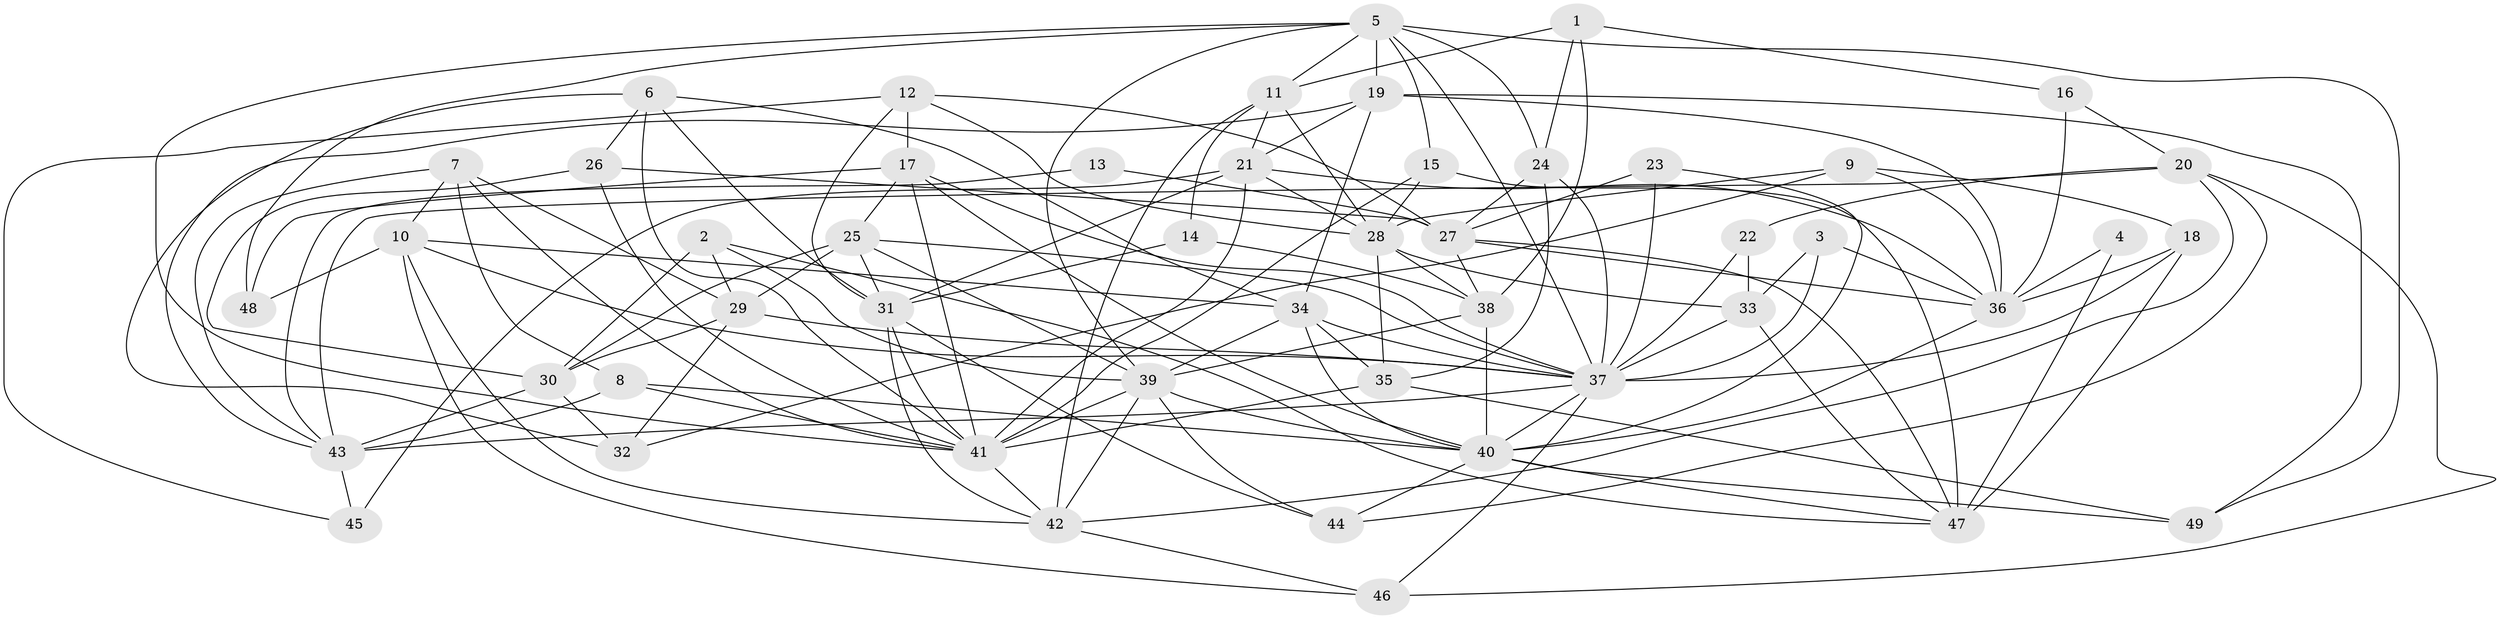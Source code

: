// original degree distribution, {5: 0.15306122448979592, 4: 0.29591836734693877, 2: 0.15306122448979592, 3: 0.25510204081632654, 7: 0.04081632653061224, 8: 0.04081632653061224, 6: 0.061224489795918366}
// Generated by graph-tools (version 1.1) at 2025/26/03/09/25 03:26:11]
// undirected, 49 vertices, 139 edges
graph export_dot {
graph [start="1"]
  node [color=gray90,style=filled];
  1;
  2;
  3;
  4;
  5;
  6;
  7;
  8;
  9;
  10;
  11;
  12;
  13;
  14;
  15;
  16;
  17;
  18;
  19;
  20;
  21;
  22;
  23;
  24;
  25;
  26;
  27;
  28;
  29;
  30;
  31;
  32;
  33;
  34;
  35;
  36;
  37;
  38;
  39;
  40;
  41;
  42;
  43;
  44;
  45;
  46;
  47;
  48;
  49;
  1 -- 11 [weight=1.0];
  1 -- 16 [weight=1.0];
  1 -- 24 [weight=1.0];
  1 -- 38 [weight=1.0];
  2 -- 29 [weight=1.0];
  2 -- 30 [weight=1.0];
  2 -- 39 [weight=1.0];
  2 -- 47 [weight=1.0];
  3 -- 33 [weight=1.0];
  3 -- 36 [weight=1.0];
  3 -- 37 [weight=1.0];
  4 -- 36 [weight=1.0];
  4 -- 47 [weight=1.0];
  5 -- 11 [weight=1.0];
  5 -- 15 [weight=1.0];
  5 -- 19 [weight=1.0];
  5 -- 24 [weight=1.0];
  5 -- 37 [weight=1.0];
  5 -- 39 [weight=1.0];
  5 -- 41 [weight=1.0];
  5 -- 48 [weight=1.0];
  5 -- 49 [weight=1.0];
  6 -- 26 [weight=1.0];
  6 -- 31 [weight=1.0];
  6 -- 32 [weight=1.0];
  6 -- 34 [weight=1.0];
  6 -- 41 [weight=1.0];
  7 -- 8 [weight=1.0];
  7 -- 10 [weight=1.0];
  7 -- 29 [weight=1.0];
  7 -- 41 [weight=1.0];
  7 -- 43 [weight=1.0];
  8 -- 40 [weight=1.0];
  8 -- 41 [weight=1.0];
  8 -- 43 [weight=1.0];
  9 -- 18 [weight=1.0];
  9 -- 28 [weight=1.0];
  9 -- 32 [weight=1.0];
  9 -- 36 [weight=1.0];
  10 -- 34 [weight=1.0];
  10 -- 37 [weight=1.0];
  10 -- 42 [weight=1.0];
  10 -- 46 [weight=1.0];
  10 -- 48 [weight=1.0];
  11 -- 14 [weight=1.0];
  11 -- 21 [weight=1.0];
  11 -- 28 [weight=1.0];
  11 -- 42 [weight=1.0];
  12 -- 17 [weight=1.0];
  12 -- 27 [weight=1.0];
  12 -- 28 [weight=1.0];
  12 -- 31 [weight=1.0];
  12 -- 45 [weight=1.0];
  13 -- 27 [weight=1.0];
  13 -- 43 [weight=1.0];
  14 -- 31 [weight=1.0];
  14 -- 38 [weight=1.0];
  15 -- 28 [weight=1.0];
  15 -- 41 [weight=1.0];
  15 -- 47 [weight=1.0];
  16 -- 20 [weight=1.0];
  16 -- 36 [weight=1.0];
  17 -- 25 [weight=1.0];
  17 -- 37 [weight=1.0];
  17 -- 40 [weight=1.0];
  17 -- 41 [weight=1.0];
  17 -- 48 [weight=1.0];
  18 -- 36 [weight=1.0];
  18 -- 37 [weight=1.0];
  18 -- 47 [weight=2.0];
  19 -- 21 [weight=1.0];
  19 -- 34 [weight=1.0];
  19 -- 36 [weight=1.0];
  19 -- 43 [weight=1.0];
  19 -- 49 [weight=1.0];
  20 -- 22 [weight=1.0];
  20 -- 42 [weight=1.0];
  20 -- 43 [weight=1.0];
  20 -- 44 [weight=1.0];
  20 -- 46 [weight=1.0];
  21 -- 28 [weight=1.0];
  21 -- 31 [weight=1.0];
  21 -- 36 [weight=1.0];
  21 -- 41 [weight=1.0];
  21 -- 45 [weight=2.0];
  22 -- 33 [weight=2.0];
  22 -- 37 [weight=1.0];
  23 -- 27 [weight=1.0];
  23 -- 37 [weight=1.0];
  23 -- 40 [weight=1.0];
  24 -- 27 [weight=1.0];
  24 -- 35 [weight=1.0];
  24 -- 37 [weight=2.0];
  25 -- 29 [weight=1.0];
  25 -- 30 [weight=1.0];
  25 -- 31 [weight=1.0];
  25 -- 37 [weight=1.0];
  25 -- 39 [weight=1.0];
  26 -- 27 [weight=1.0];
  26 -- 30 [weight=1.0];
  26 -- 41 [weight=1.0];
  27 -- 36 [weight=1.0];
  27 -- 38 [weight=1.0];
  27 -- 47 [weight=1.0];
  28 -- 33 [weight=1.0];
  28 -- 35 [weight=1.0];
  28 -- 38 [weight=1.0];
  29 -- 30 [weight=1.0];
  29 -- 32 [weight=1.0];
  29 -- 37 [weight=1.0];
  30 -- 32 [weight=1.0];
  30 -- 43 [weight=1.0];
  31 -- 41 [weight=1.0];
  31 -- 42 [weight=1.0];
  31 -- 44 [weight=1.0];
  33 -- 37 [weight=1.0];
  33 -- 47 [weight=1.0];
  34 -- 35 [weight=1.0];
  34 -- 37 [weight=1.0];
  34 -- 39 [weight=1.0];
  34 -- 40 [weight=1.0];
  35 -- 41 [weight=2.0];
  35 -- 49 [weight=1.0];
  36 -- 40 [weight=1.0];
  37 -- 40 [weight=1.0];
  37 -- 43 [weight=1.0];
  37 -- 46 [weight=1.0];
  38 -- 39 [weight=1.0];
  38 -- 40 [weight=1.0];
  39 -- 40 [weight=1.0];
  39 -- 41 [weight=1.0];
  39 -- 42 [weight=1.0];
  39 -- 44 [weight=1.0];
  40 -- 44 [weight=1.0];
  40 -- 47 [weight=1.0];
  40 -- 49 [weight=1.0];
  41 -- 42 [weight=1.0];
  42 -- 46 [weight=1.0];
  43 -- 45 [weight=1.0];
}
